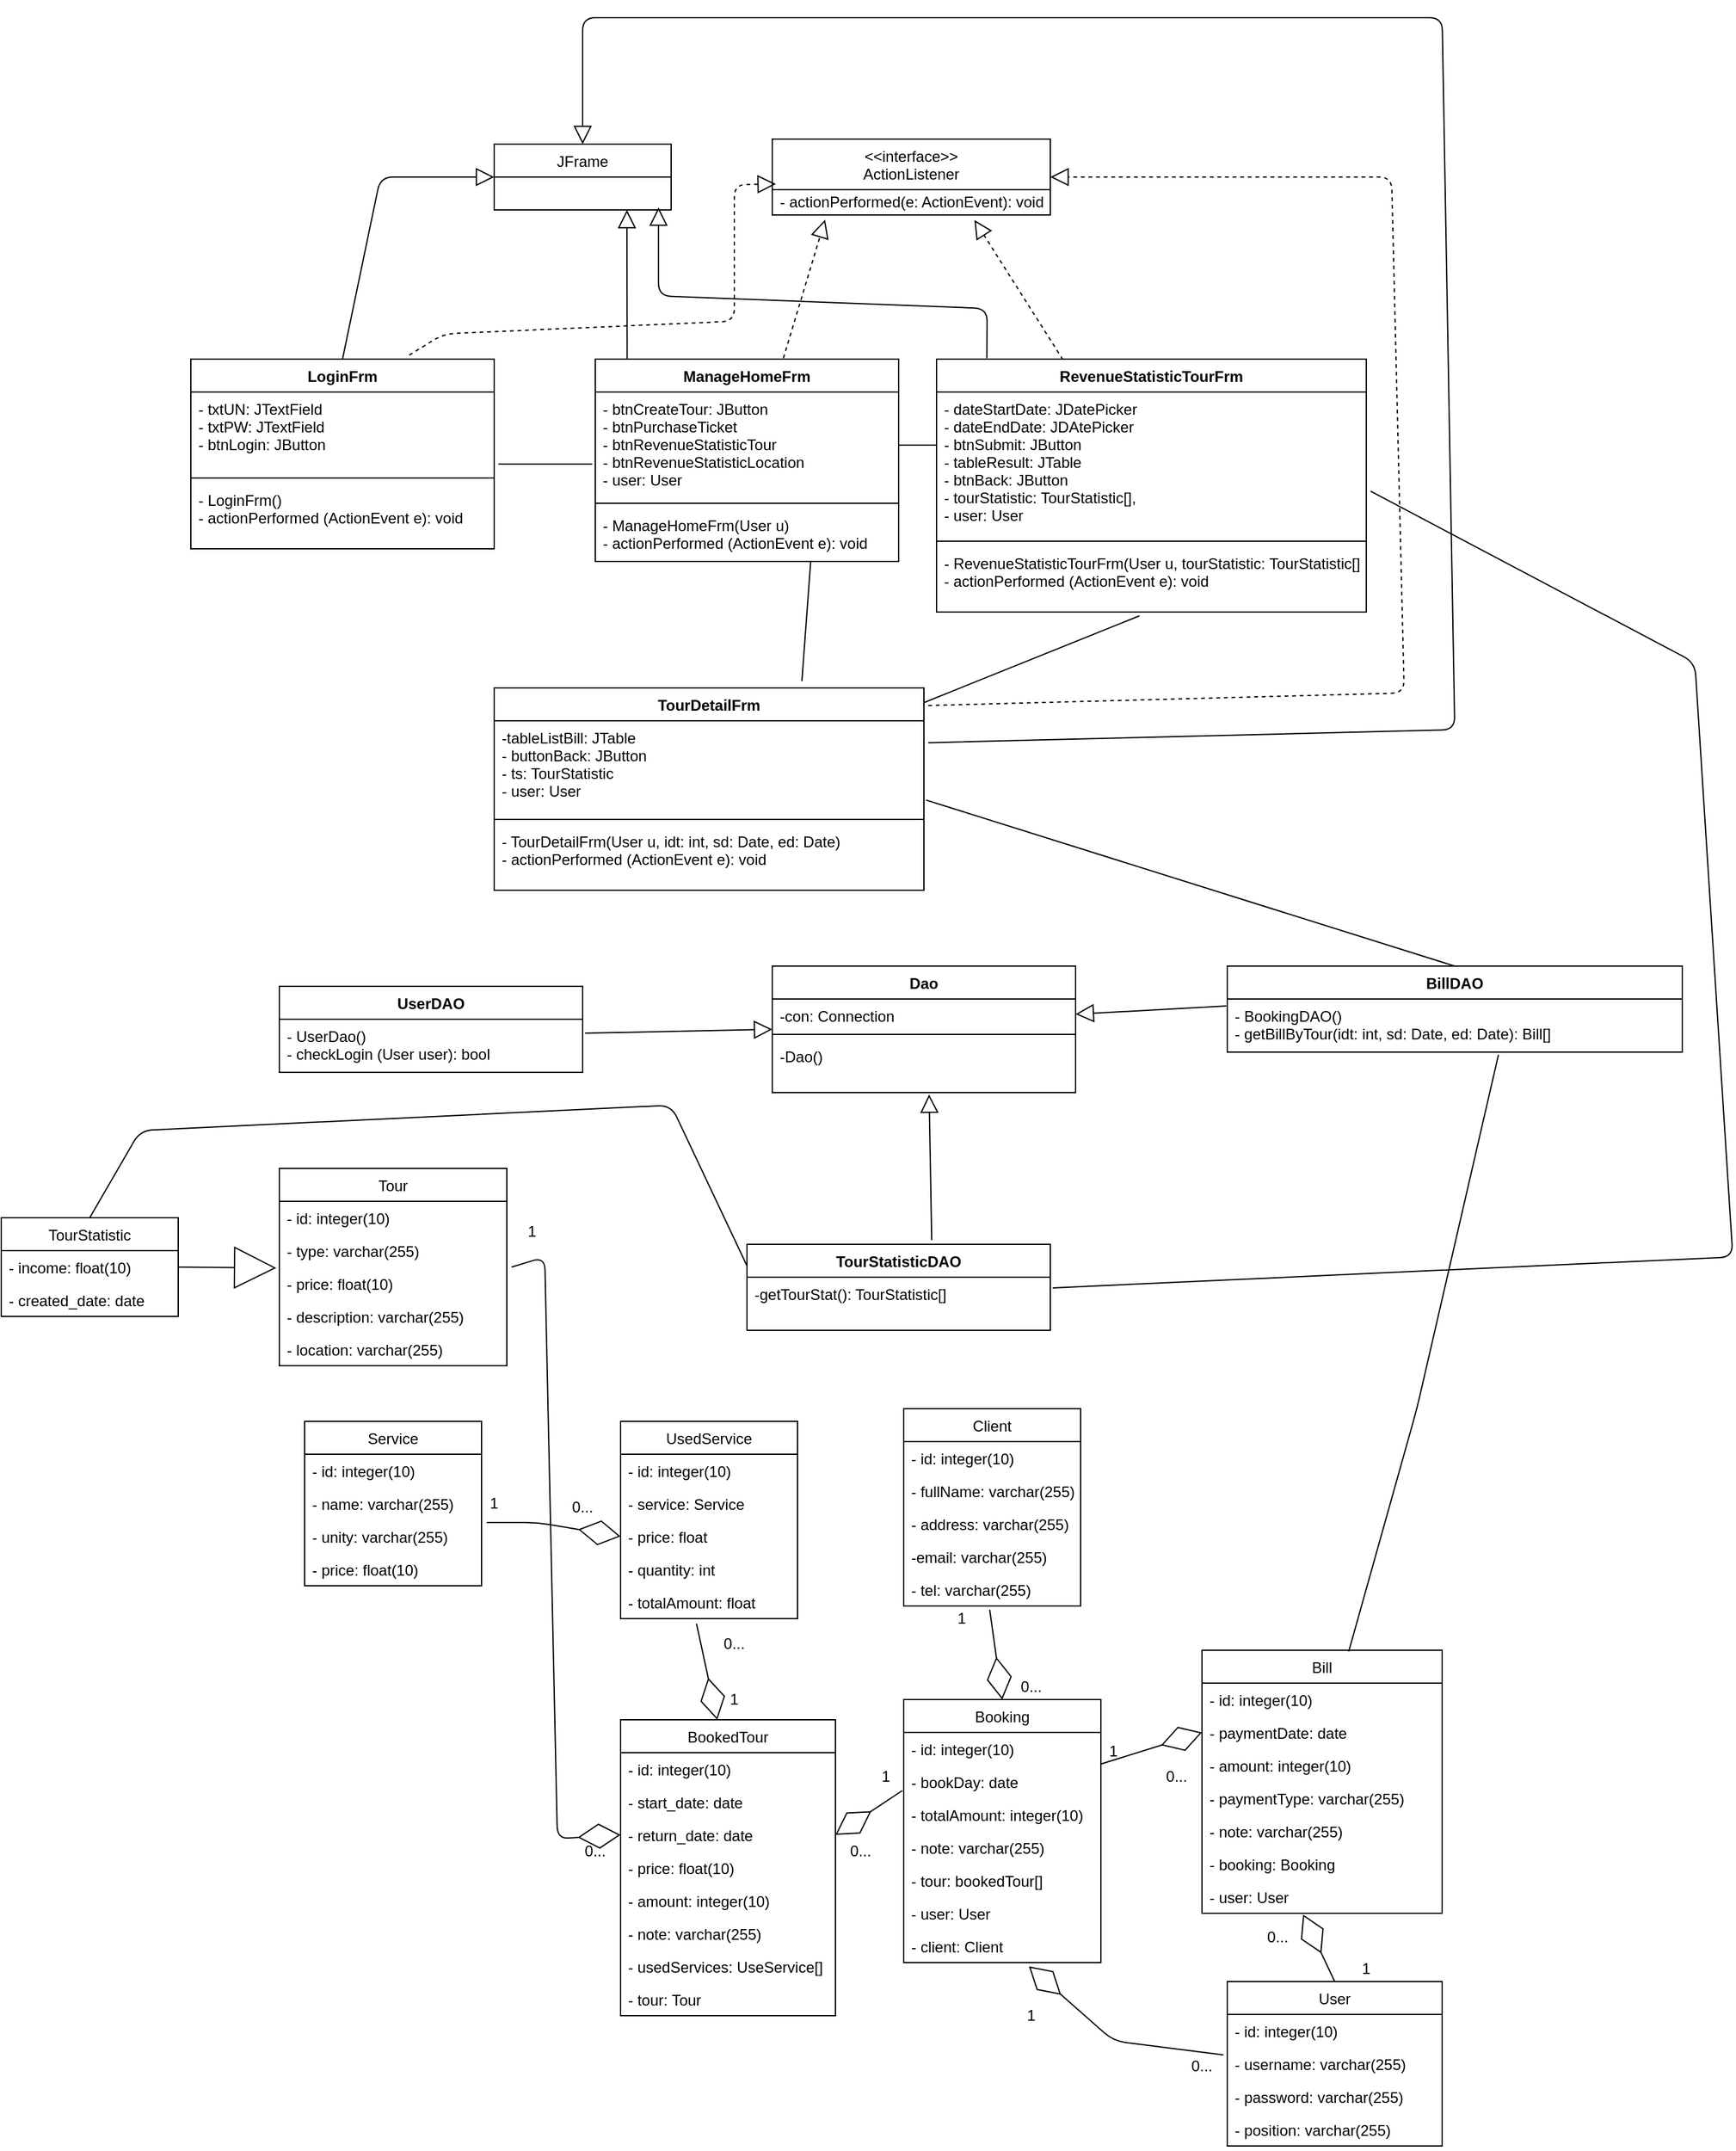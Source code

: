 <mxfile version="14.6.11" type="github">
  <diagram id="IyVmkQtxX5lsDykcFcm8" name="Page-1">
    <mxGraphModel dx="1312" dy="1876" grid="1" gridSize="10" guides="1" tooltips="1" connect="1" arrows="1" fold="1" page="1" pageScale="1" pageWidth="850" pageHeight="1100" math="0" shadow="0">
      <root>
        <mxCell id="0" />
        <mxCell id="1" parent="0" />
        <object label="LoginFrm" txtPW="JTextField" id="lw_hR1VUG7vaAbUGU-Iq-1">
          <mxCell style="swimlane;fontStyle=1;align=center;verticalAlign=top;childLayout=stackLayout;horizontal=1;startSize=26;horizontalStack=0;resizeParent=1;resizeParentMax=0;resizeLast=0;collapsible=1;marginBottom=0;" parent="1" vertex="1">
            <mxGeometry x="90" y="-210" width="240" height="150" as="geometry" />
          </mxCell>
        </object>
        <object label="- txtUN: JTextField&#xa;- txtPW: JTextField&#xa;- btnLogin: JButton" txtPW="JTextField" id="lw_hR1VUG7vaAbUGU-Iq-2">
          <mxCell style="text;strokeColor=none;fillColor=none;align=left;verticalAlign=top;spacingLeft=4;spacingRight=4;overflow=hidden;rotatable=0;points=[[0,0.5],[1,0.5]];portConstraint=eastwest;" parent="lw_hR1VUG7vaAbUGU-Iq-1" vertex="1">
            <mxGeometry y="26" width="240" height="64" as="geometry" />
          </mxCell>
        </object>
        <mxCell id="lw_hR1VUG7vaAbUGU-Iq-3" value="" style="line;strokeWidth=1;fillColor=none;align=left;verticalAlign=middle;spacingTop=-1;spacingLeft=3;spacingRight=3;rotatable=0;labelPosition=right;points=[];portConstraint=eastwest;" parent="lw_hR1VUG7vaAbUGU-Iq-1" vertex="1">
          <mxGeometry y="90" width="240" height="8" as="geometry" />
        </mxCell>
        <mxCell id="lw_hR1VUG7vaAbUGU-Iq-4" value="- LoginFrm()&#xa;- actionPerformed (ActionEvent e): void&#xa;" style="text;strokeColor=none;fillColor=none;align=left;verticalAlign=top;spacingLeft=4;spacingRight=4;overflow=hidden;rotatable=0;points=[[0,0.5],[1,0.5]];portConstraint=eastwest;" parent="lw_hR1VUG7vaAbUGU-Iq-1" vertex="1">
          <mxGeometry y="98" width="240" height="52" as="geometry" />
        </mxCell>
        <mxCell id="lw_hR1VUG7vaAbUGU-Iq-5" value="JFrame" style="swimlane;fontStyle=0;childLayout=stackLayout;horizontal=1;startSize=26;fillColor=none;horizontalStack=0;resizeParent=1;resizeParentMax=0;resizeLast=0;collapsible=1;marginBottom=0;" parent="1" vertex="1">
          <mxGeometry x="330" y="-380" width="140" height="52" as="geometry" />
        </mxCell>
        <mxCell id="lw_hR1VUG7vaAbUGU-Iq-11" value="&#xa;&lt;&lt;interface&gt;&gt;&#xa;ActionListener&#xa;" style="swimlane;fontStyle=0;childLayout=stackLayout;horizontal=1;startSize=40;fillColor=none;horizontalStack=0;resizeParent=1;resizeParentMax=0;resizeLast=0;collapsible=1;marginBottom=0;" parent="1" vertex="1">
          <mxGeometry x="550" y="-384" width="220" height="60" as="geometry" />
        </mxCell>
        <mxCell id="lw_hR1VUG7vaAbUGU-Iq-13" value="- actionPerformed(e: ActionEvent): void" style="text;html=1;align=center;verticalAlign=middle;resizable=0;points=[];autosize=1;strokeColor=none;" parent="lw_hR1VUG7vaAbUGU-Iq-11" vertex="1">
          <mxGeometry y="40" width="220" height="20" as="geometry" />
        </mxCell>
        <object label="ManageHomeFrm" txtPW="JTextField" id="lw_hR1VUG7vaAbUGU-Iq-15">
          <mxCell style="swimlane;fontStyle=1;align=center;verticalAlign=top;childLayout=stackLayout;horizontal=1;startSize=26;horizontalStack=0;resizeParent=1;resizeParentMax=0;resizeLast=0;collapsible=1;marginBottom=0;" parent="1" vertex="1">
            <mxGeometry x="410" y="-210" width="240" height="160" as="geometry" />
          </mxCell>
        </object>
        <object label="- btnCreateTour: JButton&#xa;- btnPurchaseTicket&#xa;- btnRevenueStatisticTour&#xa;- btnRevenueStatisticLocation&#xa;- user: User" txtPW="JTextField" id="lw_hR1VUG7vaAbUGU-Iq-16">
          <mxCell style="text;strokeColor=none;fillColor=none;align=left;verticalAlign=top;spacingLeft=4;spacingRight=4;overflow=hidden;rotatable=0;points=[[0,0.5],[1,0.5]];portConstraint=eastwest;" parent="lw_hR1VUG7vaAbUGU-Iq-15" vertex="1">
            <mxGeometry y="26" width="240" height="84" as="geometry" />
          </mxCell>
        </object>
        <mxCell id="lw_hR1VUG7vaAbUGU-Iq-17" value="" style="line;strokeWidth=1;fillColor=none;align=left;verticalAlign=middle;spacingTop=-1;spacingLeft=3;spacingRight=3;rotatable=0;labelPosition=right;points=[];portConstraint=eastwest;" parent="lw_hR1VUG7vaAbUGU-Iq-15" vertex="1">
          <mxGeometry y="110" width="240" height="8" as="geometry" />
        </mxCell>
        <mxCell id="lw_hR1VUG7vaAbUGU-Iq-18" value="- ManageHomeFrm(User u)&#xa;- actionPerformed (ActionEvent e): void&#xa;" style="text;strokeColor=none;fillColor=none;align=left;verticalAlign=top;spacingLeft=4;spacingRight=4;overflow=hidden;rotatable=0;points=[[0,0.5],[1,0.5]];portConstraint=eastwest;" parent="lw_hR1VUG7vaAbUGU-Iq-15" vertex="1">
          <mxGeometry y="118" width="240" height="42" as="geometry" />
        </mxCell>
        <object label="RevenueStatisticTourFrm" txtPW="JTextField" id="lw_hR1VUG7vaAbUGU-Iq-23">
          <mxCell style="swimlane;fontStyle=1;align=center;verticalAlign=top;childLayout=stackLayout;horizontal=1;startSize=26;horizontalStack=0;resizeParent=1;resizeParentMax=0;resizeLast=0;collapsible=1;marginBottom=0;" parent="1" vertex="1">
            <mxGeometry x="680" y="-210" width="340" height="200" as="geometry" />
          </mxCell>
        </object>
        <object label="- dateStartDate: JDatePicker&#xa;- dateEndDate: JDAtePicker&#xa;- btnSubmit: JButton&#xa;- tableResult: JTable&#xa;- btnBack: JButton&#xa;- tourStatistic: TourStatistic[],&#xa;- user: User" txtPW="JTextField" id="lw_hR1VUG7vaAbUGU-Iq-24">
          <mxCell style="text;strokeColor=none;fillColor=none;align=left;verticalAlign=top;spacingLeft=4;spacingRight=4;overflow=hidden;rotatable=0;points=[[0,0.5],[1,0.5]];portConstraint=eastwest;" parent="lw_hR1VUG7vaAbUGU-Iq-23" vertex="1">
            <mxGeometry y="26" width="340" height="114" as="geometry" />
          </mxCell>
        </object>
        <mxCell id="lw_hR1VUG7vaAbUGU-Iq-25" value="" style="line;strokeWidth=1;fillColor=none;align=left;verticalAlign=middle;spacingTop=-1;spacingLeft=3;spacingRight=3;rotatable=0;labelPosition=right;points=[];portConstraint=eastwest;" parent="lw_hR1VUG7vaAbUGU-Iq-23" vertex="1">
          <mxGeometry y="140" width="340" height="8" as="geometry" />
        </mxCell>
        <mxCell id="lw_hR1VUG7vaAbUGU-Iq-26" value="- RevenueStatisticTourFrm(User u, tourStatistic: TourStatistic[])&#xa;- actionPerformed (ActionEvent e): void&#xa;" style="text;strokeColor=none;fillColor=none;align=left;verticalAlign=top;spacingLeft=4;spacingRight=4;overflow=hidden;rotatable=0;points=[[0,0.5],[1,0.5]];portConstraint=eastwest;" parent="lw_hR1VUG7vaAbUGU-Iq-23" vertex="1">
          <mxGeometry y="148" width="340" height="52" as="geometry" />
        </mxCell>
        <object label="TourDetailFrm" txtPW="JTextField" id="_ckGrwLbF2f9QICR6YGw-3">
          <mxCell style="swimlane;fontStyle=1;align=center;verticalAlign=top;childLayout=stackLayout;horizontal=1;startSize=26;horizontalStack=0;resizeParent=1;resizeParentMax=0;resizeLast=0;collapsible=1;marginBottom=0;" parent="1" vertex="1">
            <mxGeometry x="330" y="50" width="340" height="160" as="geometry" />
          </mxCell>
        </object>
        <object label="-tableListBill: JTable&#xa;- buttonBack: JButton&#xa;- ts: TourStatistic&#xa;- user: User" txtPW="JTextField" id="_ckGrwLbF2f9QICR6YGw-4">
          <mxCell style="text;strokeColor=none;fillColor=none;align=left;verticalAlign=top;spacingLeft=4;spacingRight=4;overflow=hidden;rotatable=0;points=[[0,0.5],[1,0.5]];portConstraint=eastwest;" parent="_ckGrwLbF2f9QICR6YGw-3" vertex="1">
            <mxGeometry y="26" width="340" height="74" as="geometry" />
          </mxCell>
        </object>
        <mxCell id="_ckGrwLbF2f9QICR6YGw-5" value="" style="line;strokeWidth=1;fillColor=none;align=left;verticalAlign=middle;spacingTop=-1;spacingLeft=3;spacingRight=3;rotatable=0;labelPosition=right;points=[];portConstraint=eastwest;" parent="_ckGrwLbF2f9QICR6YGw-3" vertex="1">
          <mxGeometry y="100" width="340" height="8" as="geometry" />
        </mxCell>
        <mxCell id="_ckGrwLbF2f9QICR6YGw-6" value="- TourDetailFrm(User u, idt: int, sd: Date, ed: Date)&#xa;- actionPerformed (ActionEvent e): void&#xa;" style="text;strokeColor=none;fillColor=none;align=left;verticalAlign=top;spacingLeft=4;spacingRight=4;overflow=hidden;rotatable=0;points=[[0,0.5],[1,0.5]];portConstraint=eastwest;" parent="_ckGrwLbF2f9QICR6YGw-3" vertex="1">
          <mxGeometry y="108" width="340" height="52" as="geometry" />
        </mxCell>
        <object label="Dao" txtPW="JTextField" id="_ckGrwLbF2f9QICR6YGw-17">
          <mxCell style="swimlane;fontStyle=1;align=center;verticalAlign=top;childLayout=stackLayout;horizontal=1;startSize=26;horizontalStack=0;resizeParent=1;resizeParentMax=0;resizeLast=0;collapsible=1;marginBottom=0;" parent="1" vertex="1">
            <mxGeometry x="550" y="270" width="240" height="100" as="geometry" />
          </mxCell>
        </object>
        <object label="-con: Connection" txtPW="JTextField" id="_ckGrwLbF2f9QICR6YGw-18">
          <mxCell style="text;strokeColor=none;fillColor=none;align=left;verticalAlign=top;spacingLeft=4;spacingRight=4;overflow=hidden;rotatable=0;points=[[0,0.5],[1,0.5]];portConstraint=eastwest;" parent="_ckGrwLbF2f9QICR6YGw-17" vertex="1">
            <mxGeometry y="26" width="240" height="24" as="geometry" />
          </mxCell>
        </object>
        <mxCell id="_ckGrwLbF2f9QICR6YGw-19" value="" style="line;strokeWidth=1;fillColor=none;align=left;verticalAlign=middle;spacingTop=-1;spacingLeft=3;spacingRight=3;rotatable=0;labelPosition=right;points=[];portConstraint=eastwest;" parent="_ckGrwLbF2f9QICR6YGw-17" vertex="1">
          <mxGeometry y="50" width="240" height="8" as="geometry" />
        </mxCell>
        <mxCell id="_ckGrwLbF2f9QICR6YGw-20" value="-Dao()" style="text;strokeColor=none;fillColor=none;align=left;verticalAlign=top;spacingLeft=4;spacingRight=4;overflow=hidden;rotatable=0;points=[[0,0.5],[1,0.5]];portConstraint=eastwest;" parent="_ckGrwLbF2f9QICR6YGw-17" vertex="1">
          <mxGeometry y="58" width="240" height="42" as="geometry" />
        </mxCell>
        <object label="UserDAO" txtPW="JTextField" id="_ckGrwLbF2f9QICR6YGw-22">
          <mxCell style="swimlane;fontStyle=1;align=center;verticalAlign=top;childLayout=stackLayout;horizontal=1;startSize=26;horizontalStack=0;resizeParent=1;resizeParentMax=0;resizeLast=0;collapsible=1;marginBottom=0;" parent="1" vertex="1">
            <mxGeometry x="160" y="286" width="240" height="68" as="geometry" />
          </mxCell>
        </object>
        <mxCell id="_ckGrwLbF2f9QICR6YGw-25" value="- UserDao()&#xa;- checkLogin (User user): bool" style="text;strokeColor=none;fillColor=none;align=left;verticalAlign=top;spacingLeft=4;spacingRight=4;overflow=hidden;rotatable=0;points=[[0,0.5],[1,0.5]];portConstraint=eastwest;" parent="_ckGrwLbF2f9QICR6YGw-22" vertex="1">
          <mxGeometry y="26" width="240" height="42" as="geometry" />
        </mxCell>
        <mxCell id="_ckGrwLbF2f9QICR6YGw-32" value="" style="endArrow=block;endFill=0;endSize=12;html=1;entryX=0;entryY=1;entryDx=0;entryDy=0;entryPerimeter=0;exitX=1.008;exitY=0.262;exitDx=0;exitDy=0;exitPerimeter=0;" parent="1" source="_ckGrwLbF2f9QICR6YGw-25" target="_ckGrwLbF2f9QICR6YGw-18" edge="1">
          <mxGeometry width="160" relative="1" as="geometry">
            <mxPoint x="470" y="780" as="sourcePoint" />
            <mxPoint x="630" y="780" as="targetPoint" />
          </mxGeometry>
        </mxCell>
        <object label="TourStatisticDAO" txtPW="JTextField" id="_ckGrwLbF2f9QICR6YGw-43">
          <mxCell style="swimlane;fontStyle=1;align=center;verticalAlign=top;childLayout=stackLayout;horizontal=1;startSize=26;horizontalStack=0;resizeParent=1;resizeParentMax=0;resizeLast=0;collapsible=1;marginBottom=0;" parent="1" vertex="1">
            <mxGeometry x="530" y="490" width="240" height="68" as="geometry" />
          </mxCell>
        </object>
        <mxCell id="_ckGrwLbF2f9QICR6YGw-44" value="-getTourStat(): TourStatistic[]" style="text;strokeColor=none;fillColor=none;align=left;verticalAlign=top;spacingLeft=4;spacingRight=4;overflow=hidden;rotatable=0;points=[[0,0.5],[1,0.5]];portConstraint=eastwest;" parent="_ckGrwLbF2f9QICR6YGw-43" vertex="1">
          <mxGeometry y="26" width="240" height="42" as="geometry" />
        </mxCell>
        <mxCell id="_ckGrwLbF2f9QICR6YGw-51" value="" style="endArrow=block;endFill=0;endSize=12;html=1;entryX=0.517;entryY=1.036;entryDx=0;entryDy=0;entryPerimeter=0;exitX=0.609;exitY=-0.048;exitDx=0;exitDy=0;exitPerimeter=0;" parent="1" source="_ckGrwLbF2f9QICR6YGw-43" target="_ckGrwLbF2f9QICR6YGw-20" edge="1">
          <mxGeometry width="160" relative="1" as="geometry">
            <mxPoint x="491.92" y="693.004" as="sourcePoint" />
            <mxPoint x="660" y="690.0" as="targetPoint" />
          </mxGeometry>
        </mxCell>
        <mxCell id="_ckGrwLbF2f9QICR6YGw-61" value="Client" style="swimlane;fontStyle=0;childLayout=stackLayout;horizontal=1;startSize=26;fillColor=none;horizontalStack=0;resizeParent=1;resizeParentMax=0;resizeLast=0;collapsible=1;marginBottom=0;" parent="1" vertex="1">
          <mxGeometry x="654" y="620" width="140" height="156" as="geometry" />
        </mxCell>
        <mxCell id="_ckGrwLbF2f9QICR6YGw-62" value="- id: integer(10)" style="text;strokeColor=none;fillColor=none;align=left;verticalAlign=top;spacingLeft=4;spacingRight=4;overflow=hidden;rotatable=0;points=[[0,0.5],[1,0.5]];portConstraint=eastwest;" parent="_ckGrwLbF2f9QICR6YGw-61" vertex="1">
          <mxGeometry y="26" width="140" height="26" as="geometry" />
        </mxCell>
        <mxCell id="_ckGrwLbF2f9QICR6YGw-63" value="- fullName: varchar(255)" style="text;strokeColor=none;fillColor=none;align=left;verticalAlign=top;spacingLeft=4;spacingRight=4;overflow=hidden;rotatable=0;points=[[0,0.5],[1,0.5]];portConstraint=eastwest;" parent="_ckGrwLbF2f9QICR6YGw-61" vertex="1">
          <mxGeometry y="52" width="140" height="26" as="geometry" />
        </mxCell>
        <mxCell id="_ckGrwLbF2f9QICR6YGw-64" value="- address: varchar(255)" style="text;strokeColor=none;fillColor=none;align=left;verticalAlign=top;spacingLeft=4;spacingRight=4;overflow=hidden;rotatable=0;points=[[0,0.5],[1,0.5]];portConstraint=eastwest;" parent="_ckGrwLbF2f9QICR6YGw-61" vertex="1">
          <mxGeometry y="78" width="140" height="26" as="geometry" />
        </mxCell>
        <mxCell id="_ckGrwLbF2f9QICR6YGw-65" value="-email: varchar(255)" style="text;strokeColor=none;fillColor=none;align=left;verticalAlign=top;spacingLeft=4;spacingRight=4;overflow=hidden;rotatable=0;points=[[0,0.5],[1,0.5]];portConstraint=eastwest;" parent="_ckGrwLbF2f9QICR6YGw-61" vertex="1">
          <mxGeometry y="104" width="140" height="26" as="geometry" />
        </mxCell>
        <mxCell id="_ckGrwLbF2f9QICR6YGw-66" value="- tel: varchar(255)" style="text;strokeColor=none;fillColor=none;align=left;verticalAlign=top;spacingLeft=4;spacingRight=4;overflow=hidden;rotatable=0;points=[[0,0.5],[1,0.5]];portConstraint=eastwest;" parent="_ckGrwLbF2f9QICR6YGw-61" vertex="1">
          <mxGeometry y="130" width="140" height="26" as="geometry" />
        </mxCell>
        <mxCell id="_ckGrwLbF2f9QICR6YGw-67" value="Booking" style="swimlane;fontStyle=0;childLayout=stackLayout;horizontal=1;startSize=26;fillColor=none;horizontalStack=0;resizeParent=1;resizeParentMax=0;resizeLast=0;collapsible=1;marginBottom=0;" parent="1" vertex="1">
          <mxGeometry x="654" y="850" width="156" height="208" as="geometry" />
        </mxCell>
        <mxCell id="_ckGrwLbF2f9QICR6YGw-68" value="- id: integer(10)" style="text;strokeColor=none;fillColor=none;align=left;verticalAlign=top;spacingLeft=4;spacingRight=4;overflow=hidden;rotatable=0;points=[[0,0.5],[1,0.5]];portConstraint=eastwest;" parent="_ckGrwLbF2f9QICR6YGw-67" vertex="1">
          <mxGeometry y="26" width="156" height="26" as="geometry" />
        </mxCell>
        <mxCell id="_ckGrwLbF2f9QICR6YGw-69" value="- bookDay: date" style="text;strokeColor=none;fillColor=none;align=left;verticalAlign=top;spacingLeft=4;spacingRight=4;overflow=hidden;rotatable=0;points=[[0,0.5],[1,0.5]];portConstraint=eastwest;" parent="_ckGrwLbF2f9QICR6YGw-67" vertex="1">
          <mxGeometry y="52" width="156" height="26" as="geometry" />
        </mxCell>
        <mxCell id="_ckGrwLbF2f9QICR6YGw-70" value="- totalAmount: integer(10)" style="text;strokeColor=none;fillColor=none;align=left;verticalAlign=top;spacingLeft=4;spacingRight=4;overflow=hidden;rotatable=0;points=[[0,0.5],[1,0.5]];portConstraint=eastwest;" parent="_ckGrwLbF2f9QICR6YGw-67" vertex="1">
          <mxGeometry y="78" width="156" height="26" as="geometry" />
        </mxCell>
        <mxCell id="_ckGrwLbF2f9QICR6YGw-71" value="- note: varchar(255)" style="text;strokeColor=none;fillColor=none;align=left;verticalAlign=top;spacingLeft=4;spacingRight=4;overflow=hidden;rotatable=0;points=[[0,0.5],[1,0.5]];portConstraint=eastwest;" parent="_ckGrwLbF2f9QICR6YGw-67" vertex="1">
          <mxGeometry y="104" width="156" height="26" as="geometry" />
        </mxCell>
        <mxCell id="_ckGrwLbF2f9QICR6YGw-72" value="- tour: bookedTour[]" style="text;strokeColor=none;fillColor=none;align=left;verticalAlign=top;spacingLeft=4;spacingRight=4;overflow=hidden;rotatable=0;points=[[0,0.5],[1,0.5]];portConstraint=eastwest;" parent="_ckGrwLbF2f9QICR6YGw-67" vertex="1">
          <mxGeometry y="130" width="156" height="26" as="geometry" />
        </mxCell>
        <mxCell id="_ckGrwLbF2f9QICR6YGw-73" value="- user: User" style="text;strokeColor=none;fillColor=none;align=left;verticalAlign=top;spacingLeft=4;spacingRight=4;overflow=hidden;rotatable=0;points=[[0,0.5],[1,0.5]];portConstraint=eastwest;" parent="_ckGrwLbF2f9QICR6YGw-67" vertex="1">
          <mxGeometry y="156" width="156" height="26" as="geometry" />
        </mxCell>
        <mxCell id="_ckGrwLbF2f9QICR6YGw-74" value="- client: Client" style="text;strokeColor=none;fillColor=none;align=left;verticalAlign=top;spacingLeft=4;spacingRight=4;overflow=hidden;rotatable=0;points=[[0,0.5],[1,0.5]];portConstraint=eastwest;" parent="_ckGrwLbF2f9QICR6YGw-67" vertex="1">
          <mxGeometry y="182" width="156" height="26" as="geometry" />
        </mxCell>
        <mxCell id="_ckGrwLbF2f9QICR6YGw-75" value="Tour" style="swimlane;fontStyle=0;childLayout=stackLayout;horizontal=1;startSize=26;fillColor=none;horizontalStack=0;resizeParent=1;resizeParentMax=0;resizeLast=0;collapsible=1;marginBottom=0;" parent="1" vertex="1">
          <mxGeometry x="160" y="430" width="180" height="156" as="geometry" />
        </mxCell>
        <mxCell id="_ckGrwLbF2f9QICR6YGw-76" value="- id: integer(10)" style="text;strokeColor=none;fillColor=none;align=left;verticalAlign=top;spacingLeft=4;spacingRight=4;overflow=hidden;rotatable=0;points=[[0,0.5],[1,0.5]];portConstraint=eastwest;" parent="_ckGrwLbF2f9QICR6YGw-75" vertex="1">
          <mxGeometry y="26" width="180" height="26" as="geometry" />
        </mxCell>
        <mxCell id="_ckGrwLbF2f9QICR6YGw-77" value="- type: varchar(255)" style="text;strokeColor=none;fillColor=none;align=left;verticalAlign=top;spacingLeft=4;spacingRight=4;overflow=hidden;rotatable=0;points=[[0,0.5],[1,0.5]];portConstraint=eastwest;" parent="_ckGrwLbF2f9QICR6YGw-75" vertex="1">
          <mxGeometry y="52" width="180" height="26" as="geometry" />
        </mxCell>
        <mxCell id="_ckGrwLbF2f9QICR6YGw-78" value="- price: float(10)" style="text;strokeColor=none;fillColor=none;align=left;verticalAlign=top;spacingLeft=4;spacingRight=4;overflow=hidden;rotatable=0;points=[[0,0.5],[1,0.5]];portConstraint=eastwest;" parent="_ckGrwLbF2f9QICR6YGw-75" vertex="1">
          <mxGeometry y="78" width="180" height="26" as="geometry" />
        </mxCell>
        <mxCell id="_ckGrwLbF2f9QICR6YGw-79" value="- description: varchar(255)" style="text;strokeColor=none;fillColor=none;align=left;verticalAlign=top;spacingLeft=4;spacingRight=4;overflow=hidden;rotatable=0;points=[[0,0.5],[1,0.5]];portConstraint=eastwest;" parent="_ckGrwLbF2f9QICR6YGw-75" vertex="1">
          <mxGeometry y="104" width="180" height="26" as="geometry" />
        </mxCell>
        <mxCell id="_ckGrwLbF2f9QICR6YGw-80" value="- location: varchar(255)" style="text;strokeColor=none;fillColor=none;align=left;verticalAlign=top;spacingLeft=4;spacingRight=4;overflow=hidden;rotatable=0;points=[[0,0.5],[1,0.5]];portConstraint=eastwest;" parent="_ckGrwLbF2f9QICR6YGw-75" vertex="1">
          <mxGeometry y="130" width="180" height="26" as="geometry" />
        </mxCell>
        <mxCell id="_ckGrwLbF2f9QICR6YGw-81" value="Bill" style="swimlane;fontStyle=0;childLayout=stackLayout;horizontal=1;startSize=26;fillColor=none;horizontalStack=0;resizeParent=1;resizeParentMax=0;resizeLast=0;collapsible=1;marginBottom=0;" parent="1" vertex="1">
          <mxGeometry x="890" y="811" width="190" height="208" as="geometry" />
        </mxCell>
        <mxCell id="_ckGrwLbF2f9QICR6YGw-82" value="- id: integer(10)" style="text;strokeColor=none;fillColor=none;align=left;verticalAlign=top;spacingLeft=4;spacingRight=4;overflow=hidden;rotatable=0;points=[[0,0.5],[1,0.5]];portConstraint=eastwest;" parent="_ckGrwLbF2f9QICR6YGw-81" vertex="1">
          <mxGeometry y="26" width="190" height="26" as="geometry" />
        </mxCell>
        <mxCell id="_ckGrwLbF2f9QICR6YGw-83" value="- paymentDate: date" style="text;strokeColor=none;fillColor=none;align=left;verticalAlign=top;spacingLeft=4;spacingRight=4;overflow=hidden;rotatable=0;points=[[0,0.5],[1,0.5]];portConstraint=eastwest;" parent="_ckGrwLbF2f9QICR6YGw-81" vertex="1">
          <mxGeometry y="52" width="190" height="26" as="geometry" />
        </mxCell>
        <mxCell id="_ckGrwLbF2f9QICR6YGw-84" value="- amount: integer(10)" style="text;strokeColor=none;fillColor=none;align=left;verticalAlign=top;spacingLeft=4;spacingRight=4;overflow=hidden;rotatable=0;points=[[0,0.5],[1,0.5]];portConstraint=eastwest;" parent="_ckGrwLbF2f9QICR6YGw-81" vertex="1">
          <mxGeometry y="78" width="190" height="26" as="geometry" />
        </mxCell>
        <mxCell id="_ckGrwLbF2f9QICR6YGw-85" value="- paymentType: varchar(255)" style="text;strokeColor=none;fillColor=none;align=left;verticalAlign=top;spacingLeft=4;spacingRight=4;overflow=hidden;rotatable=0;points=[[0,0.5],[1,0.5]];portConstraint=eastwest;" parent="_ckGrwLbF2f9QICR6YGw-81" vertex="1">
          <mxGeometry y="104" width="190" height="26" as="geometry" />
        </mxCell>
        <mxCell id="_ckGrwLbF2f9QICR6YGw-86" value="- note: varchar(255)" style="text;strokeColor=none;fillColor=none;align=left;verticalAlign=top;spacingLeft=4;spacingRight=4;overflow=hidden;rotatable=0;points=[[0,0.5],[1,0.5]];portConstraint=eastwest;" parent="_ckGrwLbF2f9QICR6YGw-81" vertex="1">
          <mxGeometry y="130" width="190" height="26" as="geometry" />
        </mxCell>
        <mxCell id="_ckGrwLbF2f9QICR6YGw-87" value="- booking: Booking" style="text;strokeColor=none;fillColor=none;align=left;verticalAlign=top;spacingLeft=4;spacingRight=4;overflow=hidden;rotatable=0;points=[[0,0.5],[1,0.5]];portConstraint=eastwest;" parent="_ckGrwLbF2f9QICR6YGw-81" vertex="1">
          <mxGeometry y="156" width="190" height="26" as="geometry" />
        </mxCell>
        <mxCell id="_ckGrwLbF2f9QICR6YGw-88" value="- user: User" style="text;strokeColor=none;fillColor=none;align=left;verticalAlign=top;spacingLeft=4;spacingRight=4;overflow=hidden;rotatable=0;points=[[0,0.5],[1,0.5]];portConstraint=eastwest;" parent="_ckGrwLbF2f9QICR6YGw-81" vertex="1">
          <mxGeometry y="182" width="190" height="26" as="geometry" />
        </mxCell>
        <mxCell id="_ckGrwLbF2f9QICR6YGw-89" value="TourStatistic" style="swimlane;fontStyle=0;childLayout=stackLayout;horizontal=1;startSize=26;fillColor=none;horizontalStack=0;resizeParent=1;resizeParentMax=0;resizeLast=0;collapsible=1;marginBottom=0;" parent="1" vertex="1">
          <mxGeometry x="-60" y="469" width="140" height="78" as="geometry" />
        </mxCell>
        <mxCell id="_ckGrwLbF2f9QICR6YGw-90" value="- income: float(10)" style="text;strokeColor=none;fillColor=none;align=left;verticalAlign=top;spacingLeft=4;spacingRight=4;overflow=hidden;rotatable=0;points=[[0,0.5],[1,0.5]];portConstraint=eastwest;" parent="_ckGrwLbF2f9QICR6YGw-89" vertex="1">
          <mxGeometry y="26" width="140" height="26" as="geometry" />
        </mxCell>
        <mxCell id="_ckGrwLbF2f9QICR6YGw-91" value="- created_date: date" style="text;strokeColor=none;fillColor=none;align=left;verticalAlign=top;spacingLeft=4;spacingRight=4;overflow=hidden;rotatable=0;points=[[0,0.5],[1,0.5]];portConstraint=eastwest;" parent="_ckGrwLbF2f9QICR6YGw-89" vertex="1">
          <mxGeometry y="52" width="140" height="26" as="geometry" />
        </mxCell>
        <mxCell id="_ckGrwLbF2f9QICR6YGw-92" value="BookedTour" style="swimlane;fontStyle=0;childLayout=stackLayout;horizontal=1;startSize=26;fillColor=none;horizontalStack=0;resizeParent=1;resizeParentMax=0;resizeLast=0;collapsible=1;marginBottom=0;" parent="1" vertex="1">
          <mxGeometry x="430" y="866" width="170" height="234" as="geometry" />
        </mxCell>
        <mxCell id="_ckGrwLbF2f9QICR6YGw-93" value="- id: integer(10)" style="text;strokeColor=none;fillColor=none;align=left;verticalAlign=top;spacingLeft=4;spacingRight=4;overflow=hidden;rotatable=0;points=[[0,0.5],[1,0.5]];portConstraint=eastwest;" parent="_ckGrwLbF2f9QICR6YGw-92" vertex="1">
          <mxGeometry y="26" width="170" height="26" as="geometry" />
        </mxCell>
        <mxCell id="_ckGrwLbF2f9QICR6YGw-94" value="- start_date: date" style="text;strokeColor=none;fillColor=none;align=left;verticalAlign=top;spacingLeft=4;spacingRight=4;overflow=hidden;rotatable=0;points=[[0,0.5],[1,0.5]];portConstraint=eastwest;" parent="_ckGrwLbF2f9QICR6YGw-92" vertex="1">
          <mxGeometry y="52" width="170" height="26" as="geometry" />
        </mxCell>
        <mxCell id="_ckGrwLbF2f9QICR6YGw-95" value="- return_date: date" style="text;strokeColor=none;fillColor=none;align=left;verticalAlign=top;spacingLeft=4;spacingRight=4;overflow=hidden;rotatable=0;points=[[0,0.5],[1,0.5]];portConstraint=eastwest;" parent="_ckGrwLbF2f9QICR6YGw-92" vertex="1">
          <mxGeometry y="78" width="170" height="26" as="geometry" />
        </mxCell>
        <mxCell id="_ckGrwLbF2f9QICR6YGw-96" value="- price: float(10)" style="text;strokeColor=none;fillColor=none;align=left;verticalAlign=top;spacingLeft=4;spacingRight=4;overflow=hidden;rotatable=0;points=[[0,0.5],[1,0.5]];portConstraint=eastwest;" parent="_ckGrwLbF2f9QICR6YGw-92" vertex="1">
          <mxGeometry y="104" width="170" height="26" as="geometry" />
        </mxCell>
        <mxCell id="_ckGrwLbF2f9QICR6YGw-97" value="- amount: integer(10)" style="text;strokeColor=none;fillColor=none;align=left;verticalAlign=top;spacingLeft=4;spacingRight=4;overflow=hidden;rotatable=0;points=[[0,0.5],[1,0.5]];portConstraint=eastwest;" parent="_ckGrwLbF2f9QICR6YGw-92" vertex="1">
          <mxGeometry y="130" width="170" height="26" as="geometry" />
        </mxCell>
        <mxCell id="_ckGrwLbF2f9QICR6YGw-98" value="- note: varchar(255)" style="text;strokeColor=none;fillColor=none;align=left;verticalAlign=top;spacingLeft=4;spacingRight=4;overflow=hidden;rotatable=0;points=[[0,0.5],[1,0.5]];portConstraint=eastwest;" parent="_ckGrwLbF2f9QICR6YGw-92" vertex="1">
          <mxGeometry y="156" width="170" height="26" as="geometry" />
        </mxCell>
        <mxCell id="_ckGrwLbF2f9QICR6YGw-99" value="- usedServices: UseService[]" style="text;strokeColor=none;fillColor=none;align=left;verticalAlign=top;spacingLeft=4;spacingRight=4;overflow=hidden;rotatable=0;points=[[0,0.5],[1,0.5]];portConstraint=eastwest;" parent="_ckGrwLbF2f9QICR6YGw-92" vertex="1">
          <mxGeometry y="182" width="170" height="26" as="geometry" />
        </mxCell>
        <mxCell id="_ckGrwLbF2f9QICR6YGw-100" value="- tour: Tour&#xa;" style="text;strokeColor=none;fillColor=none;align=left;verticalAlign=top;spacingLeft=4;spacingRight=4;overflow=hidden;rotatable=0;points=[[0,0.5],[1,0.5]];portConstraint=eastwest;" parent="_ckGrwLbF2f9QICR6YGw-92" vertex="1">
          <mxGeometry y="208" width="170" height="26" as="geometry" />
        </mxCell>
        <mxCell id="_ckGrwLbF2f9QICR6YGw-101" value="User" style="swimlane;fontStyle=0;childLayout=stackLayout;horizontal=1;startSize=26;fillColor=none;horizontalStack=0;resizeParent=1;resizeParentMax=0;resizeLast=0;collapsible=1;marginBottom=0;" parent="1" vertex="1">
          <mxGeometry x="910" y="1073" width="170" height="130" as="geometry" />
        </mxCell>
        <mxCell id="_ckGrwLbF2f9QICR6YGw-102" value="- id: integer(10)" style="text;strokeColor=none;fillColor=none;align=left;verticalAlign=top;spacingLeft=4;spacingRight=4;overflow=hidden;rotatable=0;points=[[0,0.5],[1,0.5]];portConstraint=eastwest;" parent="_ckGrwLbF2f9QICR6YGw-101" vertex="1">
          <mxGeometry y="26" width="170" height="26" as="geometry" />
        </mxCell>
        <mxCell id="_ckGrwLbF2f9QICR6YGw-103" value="- username: varchar(255)" style="text;strokeColor=none;fillColor=none;align=left;verticalAlign=top;spacingLeft=4;spacingRight=4;overflow=hidden;rotatable=0;points=[[0,0.5],[1,0.5]];portConstraint=eastwest;" parent="_ckGrwLbF2f9QICR6YGw-101" vertex="1">
          <mxGeometry y="52" width="170" height="26" as="geometry" />
        </mxCell>
        <mxCell id="_ckGrwLbF2f9QICR6YGw-104" value="- password: varchar(255)" style="text;strokeColor=none;fillColor=none;align=left;verticalAlign=top;spacingLeft=4;spacingRight=4;overflow=hidden;rotatable=0;points=[[0,0.5],[1,0.5]];portConstraint=eastwest;" parent="_ckGrwLbF2f9QICR6YGw-101" vertex="1">
          <mxGeometry y="78" width="170" height="26" as="geometry" />
        </mxCell>
        <mxCell id="_ckGrwLbF2f9QICR6YGw-105" value="- position: varchar(255)" style="text;strokeColor=none;fillColor=none;align=left;verticalAlign=top;spacingLeft=4;spacingRight=4;overflow=hidden;rotatable=0;points=[[0,0.5],[1,0.5]];portConstraint=eastwest;" parent="_ckGrwLbF2f9QICR6YGw-101" vertex="1">
          <mxGeometry y="104" width="170" height="26" as="geometry" />
        </mxCell>
        <mxCell id="_ckGrwLbF2f9QICR6YGw-106" value="" style="endArrow=diamondThin;html=1;exitX=0.486;exitY=1.115;exitDx=0;exitDy=0;exitPerimeter=0;entryX=0.5;entryY=0;entryDx=0;entryDy=0;endFill=0;endSize=31;" parent="1" source="_ckGrwLbF2f9QICR6YGw-66" target="_ckGrwLbF2f9QICR6YGw-67" edge="1">
          <mxGeometry width="50" height="50" relative="1" as="geometry">
            <mxPoint x="520" y="810" as="sourcePoint" />
            <mxPoint x="570" y="760" as="targetPoint" />
          </mxGeometry>
        </mxCell>
        <mxCell id="_ckGrwLbF2f9QICR6YGw-107" value="" style="endArrow=diamondThin;html=1;exitX=1;exitY=-0.038;exitDx=0;exitDy=0;exitPerimeter=0;entryX=0;entryY=0.5;entryDx=0;entryDy=0;endFill=0;endSize=31;" parent="1" source="_ckGrwLbF2f9QICR6YGw-69" target="_ckGrwLbF2f9QICR6YGw-83" edge="1">
          <mxGeometry width="50" height="50" relative="1" as="geometry">
            <mxPoint x="732.04" y="788.99" as="sourcePoint" />
            <mxPoint x="734" y="860" as="targetPoint" />
          </mxGeometry>
        </mxCell>
        <mxCell id="_ckGrwLbF2f9QICR6YGw-108" value="" style="endArrow=block;html=1;endSize=31;entryX=-0.013;entryY=1.027;entryDx=0;entryDy=0;entryPerimeter=0;endFill=0;exitX=1;exitY=0.5;exitDx=0;exitDy=0;" parent="1" source="_ckGrwLbF2f9QICR6YGw-90" target="_ckGrwLbF2f9QICR6YGw-77" edge="1">
          <mxGeometry width="50" height="50" relative="1" as="geometry">
            <mxPoint x="290" y="1100" as="sourcePoint" />
            <mxPoint x="740" y="960" as="targetPoint" />
          </mxGeometry>
        </mxCell>
        <mxCell id="_ckGrwLbF2f9QICR6YGw-109" value="" style="endArrow=diamondThin;html=1;exitX=0.5;exitY=0;exitDx=0;exitDy=0;endFill=0;endSize=31;" parent="1" source="_ckGrwLbF2f9QICR6YGw-101" edge="1">
          <mxGeometry width="50" height="50" relative="1" as="geometry">
            <mxPoint x="804" y="911.012" as="sourcePoint" />
            <mxPoint x="970" y="1020" as="targetPoint" />
          </mxGeometry>
        </mxCell>
        <mxCell id="_ckGrwLbF2f9QICR6YGw-110" value="" style="endArrow=diamondThin;html=1;exitX=1.021;exitY=0;exitDx=0;exitDy=0;exitPerimeter=0;entryX=0;entryY=0.5;entryDx=0;entryDy=0;endFill=0;endSize=31;" parent="1" source="_ckGrwLbF2f9QICR6YGw-78" target="_ckGrwLbF2f9QICR6YGw-95" edge="1">
          <mxGeometry width="50" height="50" relative="1" as="geometry">
            <mxPoint x="804" y="911.012" as="sourcePoint" />
            <mxPoint x="900" y="915" as="targetPoint" />
            <Array as="points">
              <mxPoint x="370" y="500" />
              <mxPoint x="380" y="960" />
            </Array>
          </mxGeometry>
        </mxCell>
        <mxCell id="_ckGrwLbF2f9QICR6YGw-111" value="" style="endArrow=diamondThin;html=1;exitX=-0.007;exitY=0.769;exitDx=0;exitDy=0;exitPerimeter=0;entryX=1;entryY=0.5;entryDx=0;entryDy=0;endFill=0;endSize=31;" parent="1" source="_ckGrwLbF2f9QICR6YGw-69" target="_ckGrwLbF2f9QICR6YGw-95" edge="1">
          <mxGeometry width="50" height="50" relative="1" as="geometry">
            <mxPoint x="732.04" y="788.99" as="sourcePoint" />
            <mxPoint x="734" y="860" as="targetPoint" />
          </mxGeometry>
        </mxCell>
        <mxCell id="_ckGrwLbF2f9QICR6YGw-112" value="1" style="text;html=1;strokeColor=none;fillColor=none;align=center;verticalAlign=middle;whiteSpace=wrap;rounded=0;" parent="1" vertex="1">
          <mxGeometry x="340" y="470" width="40" height="20" as="geometry" />
        </mxCell>
        <mxCell id="_ckGrwLbF2f9QICR6YGw-113" value="0..." style="text;html=1;strokeColor=none;fillColor=none;align=center;verticalAlign=middle;whiteSpace=wrap;rounded=0;" parent="1" vertex="1">
          <mxGeometry x="390" y="960" width="40" height="20" as="geometry" />
        </mxCell>
        <mxCell id="_ckGrwLbF2f9QICR6YGw-114" value="1" style="text;html=1;strokeColor=none;fillColor=none;align=center;verticalAlign=middle;whiteSpace=wrap;rounded=0;" parent="1" vertex="1">
          <mxGeometry x="620" y="901" width="40" height="20" as="geometry" />
        </mxCell>
        <mxCell id="_ckGrwLbF2f9QICR6YGw-115" value="0..." style="text;html=1;strokeColor=none;fillColor=none;align=center;verticalAlign=middle;whiteSpace=wrap;rounded=0;" parent="1" vertex="1">
          <mxGeometry x="600" y="960" width="40" height="20" as="geometry" />
        </mxCell>
        <mxCell id="_ckGrwLbF2f9QICR6YGw-116" value="1" style="text;html=1;strokeColor=none;fillColor=none;align=center;verticalAlign=middle;whiteSpace=wrap;rounded=0;" parent="1" vertex="1">
          <mxGeometry x="800" y="881" width="40" height="20" as="geometry" />
        </mxCell>
        <mxCell id="_ckGrwLbF2f9QICR6YGw-117" value="0..." style="text;html=1;strokeColor=none;fillColor=none;align=center;verticalAlign=middle;whiteSpace=wrap;rounded=0;" parent="1" vertex="1">
          <mxGeometry x="850" y="901" width="40" height="20" as="geometry" />
        </mxCell>
        <mxCell id="_ckGrwLbF2f9QICR6YGw-118" value="1" style="text;html=1;strokeColor=none;fillColor=none;align=center;verticalAlign=middle;whiteSpace=wrap;rounded=0;" parent="1" vertex="1">
          <mxGeometry x="1000" y="1053" width="40" height="20" as="geometry" />
        </mxCell>
        <mxCell id="_ckGrwLbF2f9QICR6YGw-119" value="0..." style="text;html=1;strokeColor=none;fillColor=none;align=center;verticalAlign=middle;whiteSpace=wrap;rounded=0;" parent="1" vertex="1">
          <mxGeometry x="930" y="1028" width="40" height="20" as="geometry" />
        </mxCell>
        <mxCell id="_ckGrwLbF2f9QICR6YGw-120" value="1" style="text;html=1;strokeColor=none;fillColor=none;align=center;verticalAlign=middle;whiteSpace=wrap;rounded=0;" parent="1" vertex="1">
          <mxGeometry x="680" y="776" width="40" height="20" as="geometry" />
        </mxCell>
        <mxCell id="_ckGrwLbF2f9QICR6YGw-121" value="0..." style="text;html=1;strokeColor=none;fillColor=none;align=center;verticalAlign=middle;whiteSpace=wrap;rounded=0;" parent="1" vertex="1">
          <mxGeometry x="735" y="830" width="40" height="20" as="geometry" />
        </mxCell>
        <mxCell id="_ckGrwLbF2f9QICR6YGw-122" value="UsedService" style="swimlane;fontStyle=0;childLayout=stackLayout;horizontal=1;startSize=26;fillColor=none;horizontalStack=0;resizeParent=1;resizeParentMax=0;resizeLast=0;collapsible=1;marginBottom=0;" parent="1" vertex="1">
          <mxGeometry x="430" y="630" width="140" height="156" as="geometry" />
        </mxCell>
        <mxCell id="_ckGrwLbF2f9QICR6YGw-123" value="- id: integer(10)" style="text;strokeColor=none;fillColor=none;align=left;verticalAlign=top;spacingLeft=4;spacingRight=4;overflow=hidden;rotatable=0;points=[[0,0.5],[1,0.5]];portConstraint=eastwest;" parent="_ckGrwLbF2f9QICR6YGw-122" vertex="1">
          <mxGeometry y="26" width="140" height="26" as="geometry" />
        </mxCell>
        <mxCell id="_ckGrwLbF2f9QICR6YGw-124" value="- service: Service" style="text;strokeColor=none;fillColor=none;align=left;verticalAlign=top;spacingLeft=4;spacingRight=4;overflow=hidden;rotatable=0;points=[[0,0.5],[1,0.5]];portConstraint=eastwest;" parent="_ckGrwLbF2f9QICR6YGw-122" vertex="1">
          <mxGeometry y="52" width="140" height="26" as="geometry" />
        </mxCell>
        <mxCell id="_ckGrwLbF2f9QICR6YGw-125" value="- price: float" style="text;strokeColor=none;fillColor=none;align=left;verticalAlign=top;spacingLeft=4;spacingRight=4;overflow=hidden;rotatable=0;points=[[0,0.5],[1,0.5]];portConstraint=eastwest;" parent="_ckGrwLbF2f9QICR6YGw-122" vertex="1">
          <mxGeometry y="78" width="140" height="26" as="geometry" />
        </mxCell>
        <mxCell id="_ckGrwLbF2f9QICR6YGw-126" value="- quantity: int" style="text;strokeColor=none;fillColor=none;align=left;verticalAlign=top;spacingLeft=4;spacingRight=4;overflow=hidden;rotatable=0;points=[[0,0.5],[1,0.5]];portConstraint=eastwest;" parent="_ckGrwLbF2f9QICR6YGw-122" vertex="1">
          <mxGeometry y="104" width="140" height="26" as="geometry" />
        </mxCell>
        <mxCell id="_ckGrwLbF2f9QICR6YGw-127" value="- totalAmount: float" style="text;strokeColor=none;fillColor=none;align=left;verticalAlign=top;spacingLeft=4;spacingRight=4;overflow=hidden;rotatable=0;points=[[0,0.5],[1,0.5]];portConstraint=eastwest;" parent="_ckGrwLbF2f9QICR6YGw-122" vertex="1">
          <mxGeometry y="130" width="140" height="26" as="geometry" />
        </mxCell>
        <mxCell id="_ckGrwLbF2f9QICR6YGw-128" value="Service" style="swimlane;fontStyle=0;childLayout=stackLayout;horizontal=1;startSize=26;fillColor=none;horizontalStack=0;resizeParent=1;resizeParentMax=0;resizeLast=0;collapsible=1;marginBottom=0;" parent="1" vertex="1">
          <mxGeometry x="180" y="630" width="140" height="130" as="geometry" />
        </mxCell>
        <mxCell id="_ckGrwLbF2f9QICR6YGw-129" value="- id: integer(10)" style="text;strokeColor=none;fillColor=none;align=left;verticalAlign=top;spacingLeft=4;spacingRight=4;overflow=hidden;rotatable=0;points=[[0,0.5],[1,0.5]];portConstraint=eastwest;" parent="_ckGrwLbF2f9QICR6YGw-128" vertex="1">
          <mxGeometry y="26" width="140" height="26" as="geometry" />
        </mxCell>
        <mxCell id="_ckGrwLbF2f9QICR6YGw-130" value="- name: varchar(255)" style="text;strokeColor=none;fillColor=none;align=left;verticalAlign=top;spacingLeft=4;spacingRight=4;overflow=hidden;rotatable=0;points=[[0,0.5],[1,0.5]];portConstraint=eastwest;" parent="_ckGrwLbF2f9QICR6YGw-128" vertex="1">
          <mxGeometry y="52" width="140" height="26" as="geometry" />
        </mxCell>
        <mxCell id="_ckGrwLbF2f9QICR6YGw-131" value="- unity: varchar(255)" style="text;strokeColor=none;fillColor=none;align=left;verticalAlign=top;spacingLeft=4;spacingRight=4;overflow=hidden;rotatable=0;points=[[0,0.5],[1,0.5]];portConstraint=eastwest;" parent="_ckGrwLbF2f9QICR6YGw-128" vertex="1">
          <mxGeometry y="78" width="140" height="26" as="geometry" />
        </mxCell>
        <mxCell id="_ckGrwLbF2f9QICR6YGw-132" value="- price: float(10)" style="text;strokeColor=none;fillColor=none;align=left;verticalAlign=top;spacingLeft=4;spacingRight=4;overflow=hidden;rotatable=0;points=[[0,0.5],[1,0.5]];portConstraint=eastwest;" parent="_ckGrwLbF2f9QICR6YGw-128" vertex="1">
          <mxGeometry y="104" width="140" height="26" as="geometry" />
        </mxCell>
        <mxCell id="_ckGrwLbF2f9QICR6YGw-133" value="" style="endArrow=diamondThin;html=1;exitX=1.029;exitY=0.077;exitDx=0;exitDy=0;exitPerimeter=0;entryX=0;entryY=0.5;entryDx=0;entryDy=0;endFill=0;endSize=31;" parent="1" source="_ckGrwLbF2f9QICR6YGw-131" target="_ckGrwLbF2f9QICR6YGw-125" edge="1">
          <mxGeometry width="50" height="50" relative="1" as="geometry">
            <mxPoint x="363.78" y="954" as="sourcePoint" />
            <mxPoint x="440" y="967" as="targetPoint" />
            <Array as="points">
              <mxPoint x="364" y="710" />
            </Array>
          </mxGeometry>
        </mxCell>
        <mxCell id="_ckGrwLbF2f9QICR6YGw-134" value="1" style="text;html=1;strokeColor=none;fillColor=none;align=center;verticalAlign=middle;whiteSpace=wrap;rounded=0;" parent="1" vertex="1">
          <mxGeometry x="310" y="685" width="40" height="20" as="geometry" />
        </mxCell>
        <mxCell id="_ckGrwLbF2f9QICR6YGw-135" value="0..." style="text;html=1;strokeColor=none;fillColor=none;align=center;verticalAlign=middle;whiteSpace=wrap;rounded=0;" parent="1" vertex="1">
          <mxGeometry x="380" y="688" width="40" height="20" as="geometry" />
        </mxCell>
        <mxCell id="_ckGrwLbF2f9QICR6YGw-136" value="" style="endArrow=diamondThin;html=1;exitX=0.429;exitY=1.154;exitDx=0;exitDy=0;exitPerimeter=0;entryX=0.45;entryY=0;entryDx=0;entryDy=0;endFill=0;endSize=31;entryPerimeter=0;" parent="1" source="_ckGrwLbF2f9QICR6YGw-127" target="_ckGrwLbF2f9QICR6YGw-92" edge="1">
          <mxGeometry width="50" height="50" relative="1" as="geometry">
            <mxPoint x="334.06" y="720.002" as="sourcePoint" />
            <mxPoint x="440" y="731" as="targetPoint" />
            <Array as="points" />
          </mxGeometry>
        </mxCell>
        <mxCell id="_ckGrwLbF2f9QICR6YGw-137" value="1" style="text;html=1;strokeColor=none;fillColor=none;align=center;verticalAlign=middle;whiteSpace=wrap;rounded=0;" parent="1" vertex="1">
          <mxGeometry x="500" y="840" width="40" height="20" as="geometry" />
        </mxCell>
        <mxCell id="_ckGrwLbF2f9QICR6YGw-138" value="0..." style="text;html=1;strokeColor=none;fillColor=none;align=center;verticalAlign=middle;whiteSpace=wrap;rounded=0;" parent="1" vertex="1">
          <mxGeometry x="500" y="796" width="40" height="20" as="geometry" />
        </mxCell>
        <mxCell id="_ckGrwLbF2f9QICR6YGw-139" value="" style="endArrow=diamondThin;html=1;exitX=-0.018;exitY=0.231;exitDx=0;exitDy=0;exitPerimeter=0;endFill=0;endSize=31;entryX=0.635;entryY=1.115;entryDx=0;entryDy=0;entryPerimeter=0;" parent="1" source="_ckGrwLbF2f9QICR6YGw-103" target="_ckGrwLbF2f9QICR6YGw-74" edge="1">
          <mxGeometry width="50" height="50" relative="1" as="geometry">
            <mxPoint x="820" y="911.012" as="sourcePoint" />
            <mxPoint x="800" y="1138" as="targetPoint" />
            <Array as="points">
              <mxPoint x="820" y="1120" />
            </Array>
          </mxGeometry>
        </mxCell>
        <mxCell id="_ckGrwLbF2f9QICR6YGw-140" value="1" style="text;html=1;strokeColor=none;fillColor=none;align=center;verticalAlign=middle;whiteSpace=wrap;rounded=0;" parent="1" vertex="1">
          <mxGeometry x="735" y="1090" width="40" height="20" as="geometry" />
        </mxCell>
        <mxCell id="_ckGrwLbF2f9QICR6YGw-141" value="0..." style="text;html=1;strokeColor=none;fillColor=none;align=center;verticalAlign=middle;whiteSpace=wrap;rounded=0;" parent="1" vertex="1">
          <mxGeometry x="870" y="1130" width="40" height="20" as="geometry" />
        </mxCell>
        <object label="BillDAO" txtPW="JTextField" id="_ckGrwLbF2f9QICR6YGw-145">
          <mxCell style="swimlane;fontStyle=1;align=center;verticalAlign=top;childLayout=stackLayout;horizontal=1;startSize=26;horizontalStack=0;resizeParent=1;resizeParentMax=0;resizeLast=0;collapsible=1;marginBottom=0;" parent="1" vertex="1">
            <mxGeometry x="910" y="270" width="360" height="68" as="geometry" />
          </mxCell>
        </object>
        <mxCell id="_ckGrwLbF2f9QICR6YGw-146" value="- BookingDAO()&#xa;- getBillByTour(idt: int, sd: Date, ed: Date): Bill[]" style="text;strokeColor=none;fillColor=none;align=left;verticalAlign=top;spacingLeft=4;spacingRight=4;overflow=hidden;rotatable=0;points=[[0,0.5],[1,0.5]];portConstraint=eastwest;" parent="_ckGrwLbF2f9QICR6YGw-145" vertex="1">
          <mxGeometry y="26" width="360" height="42" as="geometry" />
        </mxCell>
        <mxCell id="_ckGrwLbF2f9QICR6YGw-150" value="" style="endArrow=block;endFill=0;endSize=12;html=1;entryX=1;entryY=0.5;entryDx=0;entryDy=0;exitX=-0.002;exitY=0.132;exitDx=0;exitDy=0;exitPerimeter=0;" parent="1" source="_ckGrwLbF2f9QICR6YGw-146" target="_ckGrwLbF2f9QICR6YGw-18" edge="1">
          <mxGeometry width="160" relative="1" as="geometry">
            <mxPoint x="776.16" y="796.736" as="sourcePoint" />
            <mxPoint x="759.12" y="742.436" as="targetPoint" />
          </mxGeometry>
        </mxCell>
        <mxCell id="_ckGrwLbF2f9QICR6YGw-161" value="" style="endArrow=block;endFill=0;endSize=12;html=1;exitX=0.5;exitY=0;exitDx=0;exitDy=0;exitPerimeter=0;entryX=0;entryY=0.5;entryDx=0;entryDy=0;" parent="1" source="lw_hR1VUG7vaAbUGU-Iq-1" target="lw_hR1VUG7vaAbUGU-Iq-5" edge="1">
          <mxGeometry width="160" relative="1" as="geometry">
            <mxPoint x="240" y="-220" as="sourcePoint" />
            <mxPoint x="300" y="-354" as="targetPoint" />
            <Array as="points">
              <mxPoint x="240" y="-354" />
            </Array>
          </mxGeometry>
        </mxCell>
        <mxCell id="_ckGrwLbF2f9QICR6YGw-162" value="" style="endArrow=block;endFill=0;endSize=12;html=1;exitX=0.105;exitY=0.002;exitDx=0;exitDy=0;exitPerimeter=0;entryX=0.75;entryY=1;entryDx=0;entryDy=0;" parent="1" source="lw_hR1VUG7vaAbUGU-Iq-15" target="lw_hR1VUG7vaAbUGU-Iq-5" edge="1">
          <mxGeometry width="160" relative="1" as="geometry">
            <mxPoint x="530" y="-250" as="sourcePoint" />
            <mxPoint x="430" y="-280" as="targetPoint" />
            <Array as="points" />
          </mxGeometry>
        </mxCell>
        <mxCell id="_ckGrwLbF2f9QICR6YGw-163" value="" style="endArrow=block;endFill=0;endSize=12;html=1;exitX=0.117;exitY=-0.004;exitDx=0;exitDy=0;exitPerimeter=0;" parent="1" source="lw_hR1VUG7vaAbUGU-Iq-23" edge="1">
          <mxGeometry width="160" relative="1" as="geometry">
            <mxPoint x="718" y="-260" as="sourcePoint" />
            <mxPoint x="460" y="-330" as="targetPoint" />
            <Array as="points">
              <mxPoint x="720" y="-250" />
              <mxPoint x="460" y="-260" />
            </Array>
          </mxGeometry>
        </mxCell>
        <mxCell id="_ckGrwLbF2f9QICR6YGw-165" value="" style="endArrow=block;endFill=0;endSize=12;html=1;exitX=1.01;exitY=0.234;exitDx=0;exitDy=0;exitPerimeter=0;entryX=0.5;entryY=0;entryDx=0;entryDy=0;" parent="1" source="_ckGrwLbF2f9QICR6YGw-4" target="lw_hR1VUG7vaAbUGU-Iq-5" edge="1">
          <mxGeometry width="160" relative="1" as="geometry">
            <mxPoint x="1133.72" y="27.47" as="sourcePoint" />
            <mxPoint x="390" y="-470" as="targetPoint" />
            <Array as="points">
              <mxPoint x="1090" y="83" />
              <mxPoint x="1080" y="-480" />
              <mxPoint x="400" y="-480" />
            </Array>
          </mxGeometry>
        </mxCell>
        <mxCell id="_ckGrwLbF2f9QICR6YGw-166" value="" style="endArrow=block;dashed=1;endFill=0;endSize=12;html=1;exitX=0.72;exitY=-0.021;exitDx=0;exitDy=0;exitPerimeter=0;entryX=0.013;entryY=-0.224;entryDx=0;entryDy=0;entryPerimeter=0;" parent="1" source="lw_hR1VUG7vaAbUGU-Iq-1" target="lw_hR1VUG7vaAbUGU-Iq-13" edge="1">
          <mxGeometry width="160" relative="1" as="geometry">
            <mxPoint x="810" y="-290" as="sourcePoint" />
            <mxPoint x="970" y="-290" as="targetPoint" />
            <Array as="points">
              <mxPoint x="290" y="-230" />
              <mxPoint x="520" y="-240" />
              <mxPoint x="520" y="-348" />
            </Array>
          </mxGeometry>
        </mxCell>
        <mxCell id="_ckGrwLbF2f9QICR6YGw-167" value="" style="endArrow=block;dashed=1;endFill=0;endSize=12;html=1;exitX=0.62;exitY=-0.005;exitDx=0;exitDy=0;exitPerimeter=0;entryX=0.19;entryY=1.188;entryDx=0;entryDy=0;entryPerimeter=0;" parent="1" source="lw_hR1VUG7vaAbUGU-Iq-15" target="lw_hR1VUG7vaAbUGU-Iq-13" edge="1">
          <mxGeometry width="160" relative="1" as="geometry">
            <mxPoint x="610" y="-280" as="sourcePoint" />
            <mxPoint x="770" y="-280" as="targetPoint" />
          </mxGeometry>
        </mxCell>
        <mxCell id="_ckGrwLbF2f9QICR6YGw-168" value="" style="endArrow=block;dashed=1;endFill=0;endSize=12;html=1;exitX=0.294;exitY=0.002;exitDx=0;exitDy=0;exitPerimeter=0;entryX=0.727;entryY=1.2;entryDx=0;entryDy=0;entryPerimeter=0;" parent="1" source="lw_hR1VUG7vaAbUGU-Iq-23" target="lw_hR1VUG7vaAbUGU-Iq-13" edge="1">
          <mxGeometry width="160" relative="1" as="geometry">
            <mxPoint x="737.0" y="-218.56" as="sourcePoint" />
            <mxPoint x="770.0" y="-328" as="targetPoint" />
          </mxGeometry>
        </mxCell>
        <mxCell id="_ckGrwLbF2f9QICR6YGw-170" value="" style="endArrow=block;dashed=1;endFill=0;endSize=12;html=1;exitX=1.01;exitY=0.087;exitDx=0;exitDy=0;exitPerimeter=0;entryX=1;entryY=0.5;entryDx=0;entryDy=0;" parent="1" source="_ckGrwLbF2f9QICR6YGw-3" target="lw_hR1VUG7vaAbUGU-Iq-11" edge="1">
          <mxGeometry width="160" relative="1" as="geometry">
            <mxPoint x="1130" y="50" as="sourcePoint" />
            <mxPoint x="1030" y="-380" as="targetPoint" />
            <Array as="points">
              <mxPoint x="1050" y="54" />
              <mxPoint x="1040" y="-354" />
            </Array>
          </mxGeometry>
        </mxCell>
        <mxCell id="_ckGrwLbF2f9QICR6YGw-173" value="" style="endArrow=none;html=1;entryX=0;entryY=0.25;entryDx=0;entryDy=0;exitX=0.5;exitY=0;exitDx=0;exitDy=0;" parent="1" source="_ckGrwLbF2f9QICR6YGw-89" target="_ckGrwLbF2f9QICR6YGw-43" edge="1">
          <mxGeometry width="50" height="50" relative="1" as="geometry">
            <mxPoint x="380" y="430" as="sourcePoint" />
            <mxPoint x="430" y="380" as="targetPoint" />
            <Array as="points">
              <mxPoint x="50" y="400" />
              <mxPoint x="470" y="380" />
            </Array>
          </mxGeometry>
        </mxCell>
        <mxCell id="_ckGrwLbF2f9QICR6YGw-174" value="" style="endArrow=none;html=1;exitX=1.008;exitY=0.201;exitDx=0;exitDy=0;exitPerimeter=0;entryX=1.01;entryY=0.688;entryDx=0;entryDy=0;entryPerimeter=0;" parent="1" source="_ckGrwLbF2f9QICR6YGw-44" target="lw_hR1VUG7vaAbUGU-Iq-24" edge="1">
          <mxGeometry width="50" height="50" relative="1" as="geometry">
            <mxPoint x="1000" y="530" as="sourcePoint" />
            <mxPoint x="1050" y="480" as="targetPoint" />
            <Array as="points">
              <mxPoint x="1310" y="500" />
              <mxPoint x="1280" y="30" />
            </Array>
          </mxGeometry>
        </mxCell>
        <mxCell id="_ckGrwLbF2f9QICR6YGw-175" value="" style="endArrow=none;html=1;entryX=1.005;entryY=0.847;entryDx=0;entryDy=0;entryPerimeter=0;exitX=0.5;exitY=0;exitDx=0;exitDy=0;" parent="1" source="_ckGrwLbF2f9QICR6YGw-145" target="_ckGrwLbF2f9QICR6YGw-4" edge="1">
          <mxGeometry width="50" height="50" relative="1" as="geometry">
            <mxPoint x="1100" y="210" as="sourcePoint" />
            <mxPoint x="1150" y="160" as="targetPoint" />
          </mxGeometry>
        </mxCell>
        <mxCell id="_ckGrwLbF2f9QICR6YGw-176" value="" style="endArrow=none;html=1;entryX=0.596;entryY=1.051;entryDx=0;entryDy=0;entryPerimeter=0;exitX=0.611;exitY=0.005;exitDx=0;exitDy=0;exitPerimeter=0;" parent="1" source="_ckGrwLbF2f9QICR6YGw-81" target="_ckGrwLbF2f9QICR6YGw-146" edge="1">
          <mxGeometry width="50" height="50" relative="1" as="geometry">
            <mxPoint x="1110" y="550" as="sourcePoint" />
            <mxPoint x="1160" y="500" as="targetPoint" />
            <Array as="points">
              <mxPoint x="1060" y="620" />
            </Array>
          </mxGeometry>
        </mxCell>
        <mxCell id="_ckGrwLbF2f9QICR6YGw-178" value="" style="endArrow=none;html=1;entryX=0.472;entryY=1.058;entryDx=0;entryDy=0;entryPerimeter=0;" parent="1" source="_ckGrwLbF2f9QICR6YGw-3" target="lw_hR1VUG7vaAbUGU-Iq-26" edge="1">
          <mxGeometry width="50" height="50" relative="1" as="geometry">
            <mxPoint x="520" y="60" as="sourcePoint" />
            <mxPoint x="570" y="10" as="targetPoint" />
          </mxGeometry>
        </mxCell>
        <mxCell id="_ckGrwLbF2f9QICR6YGw-181" value="" style="endArrow=none;html=1;entryX=0.71;entryY=1.003;entryDx=0;entryDy=0;entryPerimeter=0;exitX=0.716;exitY=-0.033;exitDx=0;exitDy=0;exitPerimeter=0;" parent="1" source="_ckGrwLbF2f9QICR6YGw-3" target="lw_hR1VUG7vaAbUGU-Iq-18" edge="1">
          <mxGeometry width="50" height="50" relative="1" as="geometry">
            <mxPoint x="580" y="80" as="sourcePoint" />
            <mxPoint x="630" y="30" as="targetPoint" />
          </mxGeometry>
        </mxCell>
        <mxCell id="_ckGrwLbF2f9QICR6YGw-182" value="" style="endArrow=none;html=1;exitX=1.014;exitY=0.891;exitDx=0;exitDy=0;exitPerimeter=0;entryX=-0.01;entryY=0.679;entryDx=0;entryDy=0;entryPerimeter=0;" parent="1" source="lw_hR1VUG7vaAbUGU-Iq-2" target="lw_hR1VUG7vaAbUGU-Iq-16" edge="1">
          <mxGeometry width="50" height="50" relative="1" as="geometry">
            <mxPoint x="370" y="-100" as="sourcePoint" />
            <mxPoint x="390" y="-127" as="targetPoint" />
          </mxGeometry>
        </mxCell>
        <mxCell id="_ckGrwLbF2f9QICR6YGw-186" style="edgeStyle=orthogonalEdgeStyle;rounded=0;orthogonalLoop=1;jettySize=auto;html=1;exitX=1;exitY=0.5;exitDx=0;exitDy=0;entryX=0;entryY=0.368;entryDx=0;entryDy=0;entryPerimeter=0;endArrow=none;endFill=0;" parent="1" source="lw_hR1VUG7vaAbUGU-Iq-16" target="lw_hR1VUG7vaAbUGU-Iq-24" edge="1">
          <mxGeometry relative="1" as="geometry" />
        </mxCell>
      </root>
    </mxGraphModel>
  </diagram>
</mxfile>
